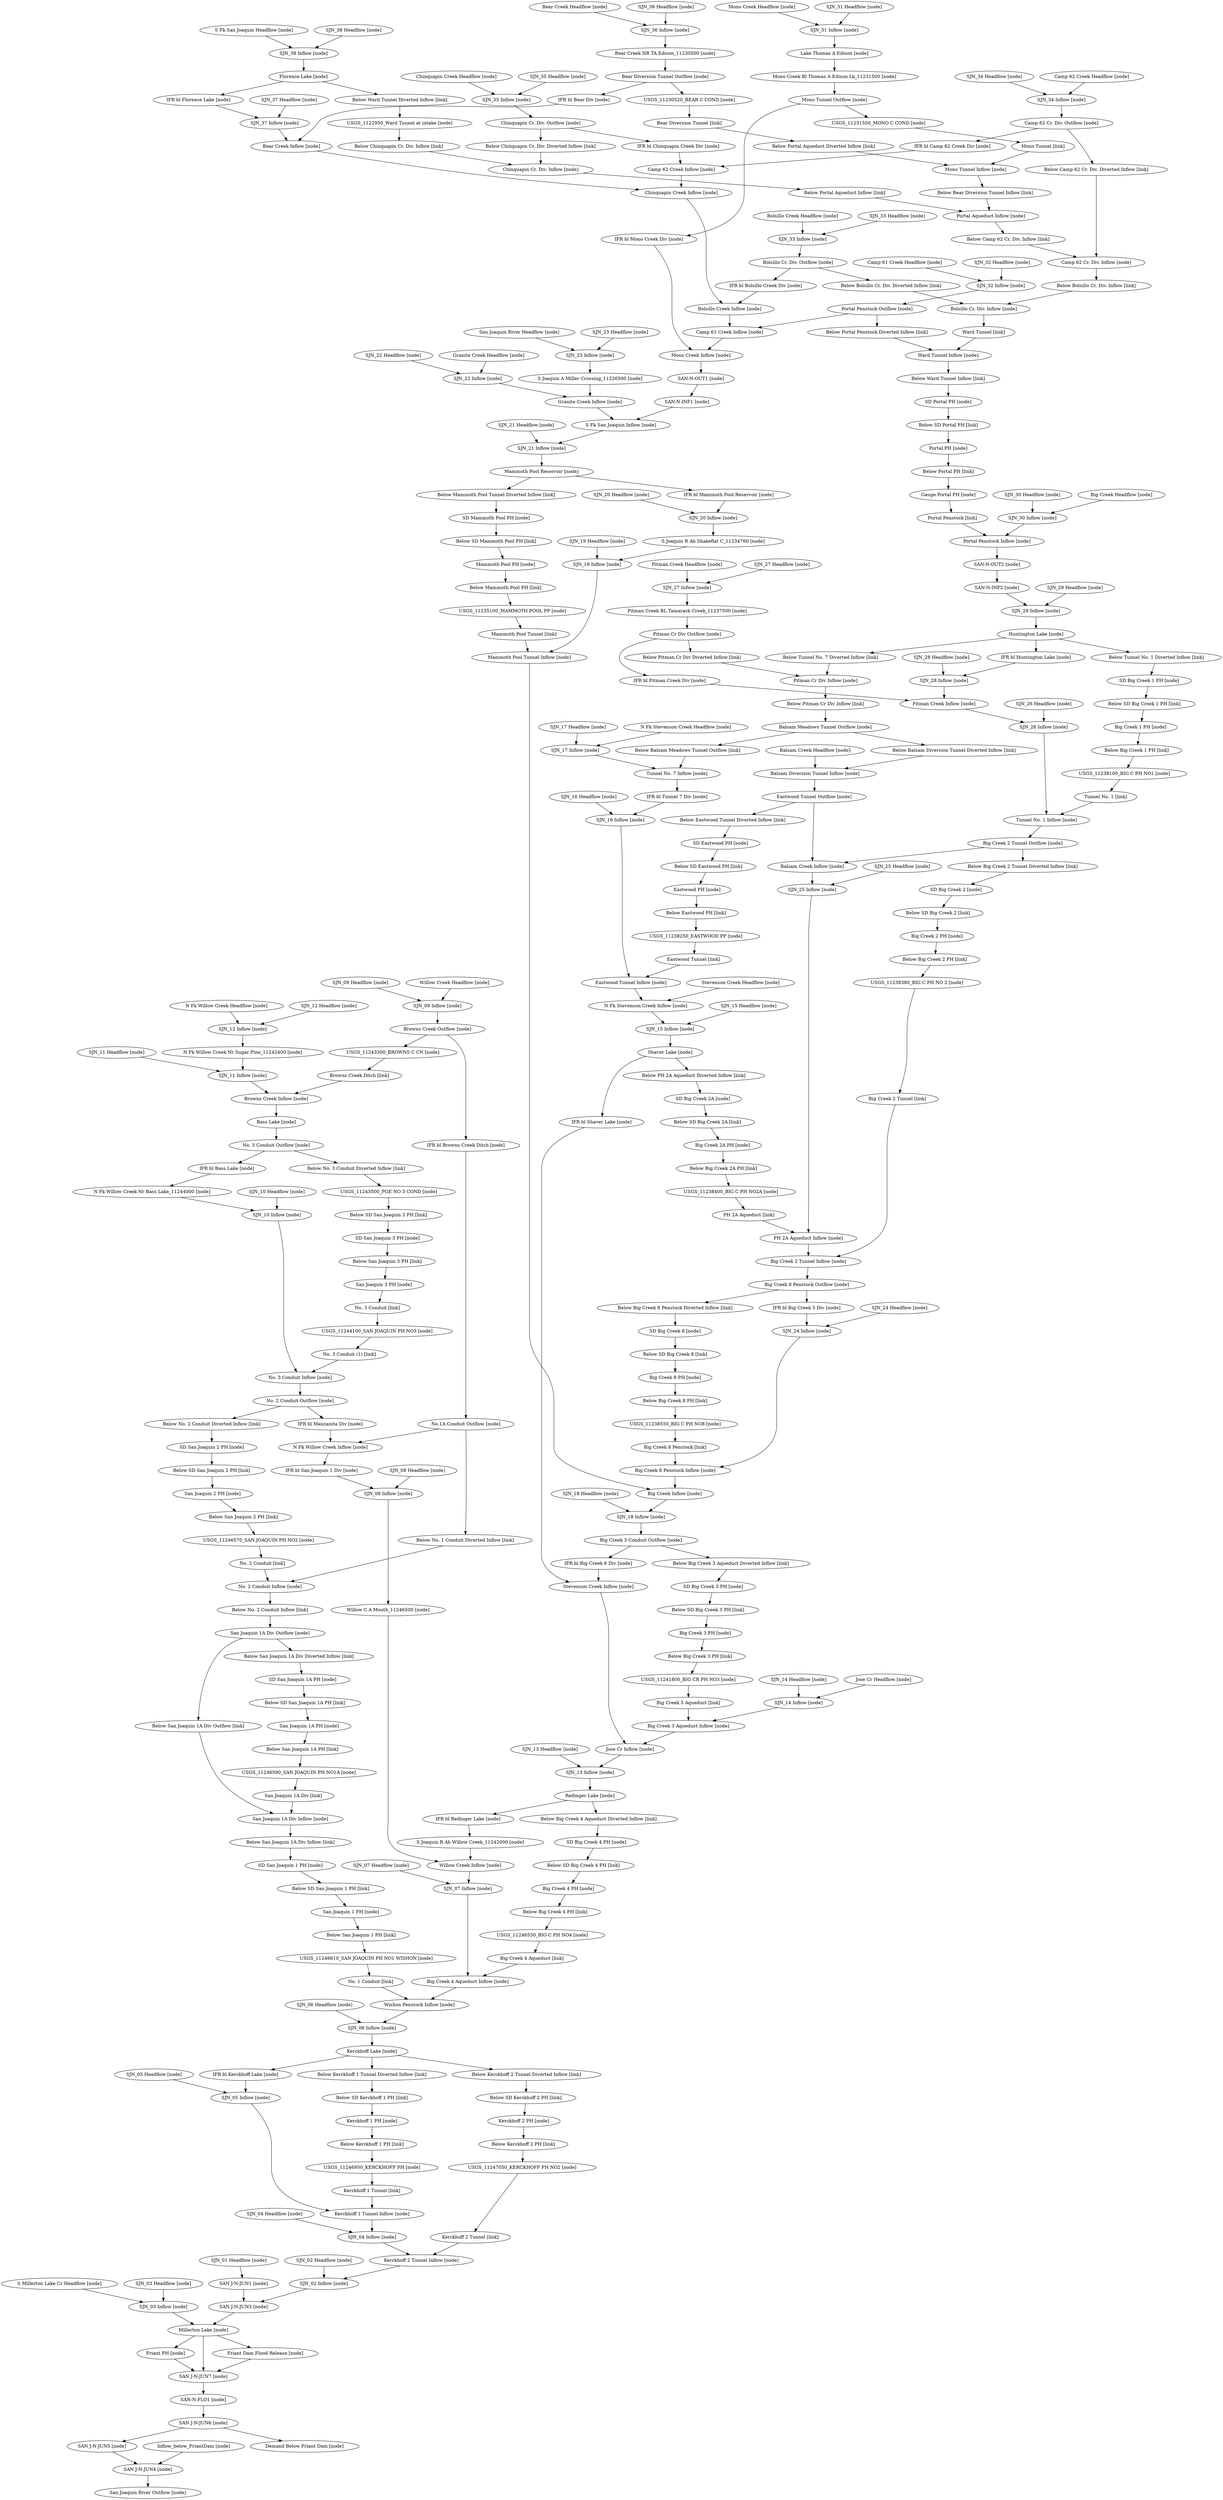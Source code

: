 digraph san_joaquin {
	"Bear Diversion Tunnel Outflow [node]" -> "USGS_11230520_BEAR C COND [node]"
	"Mono Tunnel Outflow [node]" -> "USGS_11231550_MONO C COND [node]"
	"Browns Creek Outflow [node]" -> "USGS_11243300_BROWNS C CN [node]"
	"IFR bl Bear Div [node]" -> "Bear Creek Inflow [node]"
	"USGS_11230520_BEAR C COND [node]" -> "Bear Diversion Tunnel [link]"
	"Balsam Creek Headflow [node]" -> "Balsam Diversion Tunnel Inflow [node]"
	"Balsam Creek Inflow [node]" -> "SJN_25 Inflow [node]"
	"Balsam Meadows Tunnel Outflow [node]" -> "Below Balsam Diversion Tunnel Diverted Inflow [link]"
	"Below Balsam Diversion Tunnel Diverted Inflow [link]" -> "Balsam Diversion Tunnel Inflow [node]"
	"Balsam Diversion Tunnel Inflow [node]" -> "Eastwood Tunnel Outflow [node]"
	"Balsam Meadows Tunnel Outflow [node]" -> "Below Balsam Meadows Tunnel Outflow [link]"
	"Below Balsam Meadows Tunnel Outflow [link]" -> "Tunnel No. 7 Inflow [node]"
	"Browns Creek Inflow [node]" -> "Bass Lake [node]"
	"Bear Creek Headflow [node]" -> "SJN_36 Inflow [node]"
	"Bear Creek Inflow [node]" -> "Chinquapin Creek Inflow [node]"
	"Mono Tunnel Inflow [node]" -> "Below Bear Diversion Tunnel Inflow [link]"
	"Below Bear Diversion Tunnel Inflow [link]" -> "Portal Aqueduct Inflow [node]"
	"Bear Creek NR TA Edison_11230500 [node]" -> "Bear Diversion Tunnel Outflow [node]"
	"Big Creek 1 PH [node]" -> "Below Big Creek 1 PH [link]"
	"Below Big Creek 1 PH [link]" -> "USGS_11238100_BIG C PH NO1 [node]"
	"Big Creek 2 PH [node]" -> "Below Big Creek 2 PH [link]"
	"Below Big Creek 2 PH [link]" -> "USGS_11238380_BIG C PH NO 2 [node]"
	"Big Creek 2 Tunnel Outflow [node]" -> "Below Big Creek 2 Tunnel Diverted Inflow [link]"
	"Below Big Creek 2 Tunnel Diverted Inflow [link]" -> "SD Big Creek 2 [node]"
	"Big Creek 2 Tunnel Inflow [node]" -> "Big Creek 8 Penstock Outflow [node]"
	"Big Creek 2 Tunnel Outflow [node]" -> "Balsam Creek Inflow [node]"
	"Big Creek 2A PH [node]" -> "Below Big Creek 2A PH [link]"
	"Below Big Creek 2A PH [link]" -> "USGS_11238400_BIG C PH NO2A [node]"
	"Big Creek 3 Conduit Outflow [node]" -> "Below Big Creek 3 Aqueduct Diverted Inflow [link]"
	"Below Big Creek 3 Aqueduct Diverted Inflow [link]" -> "SD Big Creek 3 PH [node]"
	"Big Creek 3 Aqueduct Inflow [node]" -> "Jose Cr Inflow [node]"
	"Big Creek Inflow [node]" -> "SJN_18 Inflow [node]"
	"Big Creek 3 PH [node]" -> "Below Big Creek 3 PH [link]"
	"Below Big Creek 3 PH [link]" -> "USGS_11241800_BIG CR PH NO3 [node]"
	"Redinger Lake [node]" -> "Below Big Creek 4 Aqueduct Diverted Inflow [link]"
	"Below Big Creek 4 Aqueduct Diverted Inflow [link]" -> "SD Big Creek 4 PH [node]"
	"S Joaquin R Ab Willow Creek_11242000 [node]" -> "Willow Creek Inflow [node]"
	"Big Creek 4 PH [node]" -> "Below Big Creek 4 PH [link]"
	"Below Big Creek 4 PH [link]" -> "USGS_11246530_BIG C PH NO4 [node]"
	"Big Creek 8 Penstock Outflow [node]" -> "Below Big Creek 8 Penstock Diverted Inflow [link]"
	"Below Big Creek 8 Penstock Diverted Inflow [link]" -> "SD Big Creek 8 [node]"
	"Big Creek 8 Penstock Inflow [node]" -> "Big Creek Inflow [node]"
	"Big Creek 8 Penstock Outflow [node]" -> "IFR bl Big Creek 5 Div [node]"
	"Big Creek 8 PH [node]" -> "Below Big Creek 8 PH [link]"
	"Below Big Creek 8 PH [link]" -> "USGS_11238550_BIG C PH NO8 [node]"
	"Big Creek Headflow [node]" -> "SJN_30 Inflow [node]"
	"SJN_19 Inflow [node]" -> "Mammoth Pool Tunnel Inflow [node]"
	"Bolsillo Cr. Div. Outflow [node]" -> "Below Bolsillo Cr. Div. Diverted Inflow [link]"
	"Below Bolsillo Cr. Div. Diverted Inflow [link]" -> "Bolsillo Cr. Div. Inflow [node]"
	"Camp 62 Cr. Div. Inflow [node]" -> "Below Bolsillo Cr. Div. Inflow [link]"
	"Below Bolsillo Cr. Div. Inflow [link]" -> "Bolsillo Cr. Div. Inflow [node]"
	"Bolsillo Cr. Div. Outflow [node]" -> "IFR bl Bolsillo Creek Div [node]"
	"Bolsillo Creek Headflow [node]" -> "SJN_33 Inflow [node]"
	"Bolsillo Creek Inflow [node]" -> "Camp 61 Creek Inflow [node]"
	"SJN_11 Inflow [node]" -> "Browns Creek Inflow [node]"
	"Browns Creek Outflow [node]" -> "IFR bl Browns Creek Ditch [node]"
	"Camp 61 Creek Headflow [node]" -> "SJN_32 Inflow [node]"
	"Camp 61 Creek Inflow [node]" -> "Mono Creek Inflow [node]"
	"Camp 62 Cr. Div. Outflow [node]" -> "Below Camp 62 Cr. Div. Diverted Inflow [link]"
	"Below Camp 62 Cr. Div. Diverted Inflow [link]" -> "Camp 62 Cr. Div. Inflow [node]"
	"Portal Aqueduct Inflow [node]" -> "Below Camp 62 Cr. Div. Inflow [link]"
	"Below Camp 62 Cr. Div. Inflow [link]" -> "Camp 62 Cr. Div. Inflow [node]"
	"Camp 62 Cr. Div. Outflow [node]" -> "IFR bl Camp 62 Creek Div [node]"
	"Camp 62 Creek Headflow [node]" -> "SJN_34 Inflow [node]"
	"Camp 62 Creek Inflow [node]" -> "Chinquapin Creek Inflow [node]"
	"Chinquapin Cr. Div. Outflow [node]" -> "Below Chinquapin Cr. Div. Diverted Inflow [link]"
	"Below Chinquapin Cr. Div. Diverted Inflow [link]" -> "Chinquapin Cr. Div. Inflow [node]"
	"USGS_1122950_Ward Tunnel at intake [node]" -> "Below Chinquapin Cr. Div. Inflow [link]"
	"Below Chinquapin Cr. Div. Inflow [link]" -> "Chinquapin Cr. Div. Inflow [node]"
	"Chinquapin Cr. Div. Outflow [node]" -> "IFR bl Chinquapin Creek Div [node]"
	"Chinquapin Creek Headflow [node]" -> "SJN_35 Inflow [node]"
	"Chinquapin Creek Inflow [node]" -> "Bolsillo Creek Inflow [node]"
	"Eastwood PH [node]" -> "Below Eastwood PH [link]"
	"Below Eastwood PH [link]" -> "USGS_11238250_EASTWOOD PP [node]"
	"Eastwood Tunnel Outflow [node]" -> "Below Eastwood Tunnel Diverted Inflow [link]"
	"Below Eastwood Tunnel Diverted Inflow [link]" -> "SD Eastwood PH [node]"
	"Eastwood Tunnel Inflow [node]" -> "N Fk Stevenson Creek Inflow [node]"
	"Eastwood Tunnel Outflow [node]" -> "Balsam Creek Inflow [node]"
	"Florence Lake [node]" -> "IFR bl Florence Lake [node]"
	"Granite Creek Headflow [node]" -> "SJN_22 Inflow [node]"
	"S Joaquin A Miller Crossing_11226500 [node]" -> "Granite Creek Inflow [node]"
	"Huntington Lake [node]" -> "IFR bl Huntington Lake [node]"
	"No. 3 Conduit Outflow [node]" -> "IFR bl Bass Lake [node]"
	"Bear Diversion Tunnel Outflow [node]" -> "IFR bl Bear Div [node]"
	"IFR bl Big Creek 5 Div [node]" -> "SJN_24 Inflow [node]"
	"SJN_18 Inflow [node]" -> "Big Creek 3 Conduit Outflow [node]"
	"IFR bl Bolsillo Creek Div [node]" -> "Bolsillo Creek Inflow [node]"
	"IFR bl Browns Creek Ditch [node]" -> "No.1A Conduit Outflow [node]"
	"IFR bl Camp 62 Creek Div [node]" -> "Camp 62 Creek Inflow [node]"
	"IFR bl Chinquapin Creek Div [node]" -> "Camp 62 Creek Inflow [node]"
	"IFR bl Florence Lake [node]" -> "SJN_37 Inflow [node]"
	"IFR bl Huntington Lake [node]" -> "SJN_28 Inflow [node]"
	"Wishon Penstock Inflow [node]" -> "SJN_06 Inflow [node]"
	"Mammoth Pool Reservoir [node]" -> "IFR bl Mammoth Pool Reservoir [node]"
	"No. 3 Conduit Inflow [node]" -> "No. 2 Conduit Outflow [node]"
	"Mono Tunnel Outflow [node]" -> "IFR bl Mono Creek Div [node]"
	"Pitman Cr Div Outflow [node]" -> "IFR bl Pitman Creek Div [node]"
	"SJN_13 Inflow [node]" -> "Redinger Lake [node]"
	"IFR bl San Joaquin 1 Div [node]" -> "SJN_08 Inflow [node]"
	"IFR bl Shaver Lake [node]" -> "Stevenson Creek Inflow [node]"
	"IFR bl Tunnel 7 Div [node]" -> "SJN_16 Inflow [node]"
	"Jose Cr Headflow [node]" -> "SJN_14 Inflow [node]"
	"IFR bl Big Creek 6 Div [node]" -> "Stevenson Creek Inflow [node]"
	"Kerckhoff 1 PH [node]" -> "Below Kerckhoff 1 PH [link]"
	"Below Kerckhoff 1 PH [link]" -> "USGS_11246950_KERCKHOFF PH [node]"
	"Kerckhoff Lake [node]" -> "Below Kerckhoff 1 Tunnel Diverted Inflow [link]"
	"Kerckhoff Lake [node]" -> "IFR bl Kerckhoff Lake [node]"
	"Kerckhoff 2 PH [node]" -> "Below Kerckhoff 2 PH [link]"
	"Below Kerckhoff 2 PH [link]" -> "USGS_11247050_KERCKHOFF PH NO2 [node]"
	"Kerckhoff Lake [node]" -> "Below Kerckhoff 2 Tunnel Diverted Inflow [link]"
	"SJN_05 Inflow [node]" -> "Kerckhoff 1 Tunnel Inflow [node]"
	"Big Creek 4 Aqueduct Inflow [node]" -> "Wishon Penstock Inflow [node]"
	"Lake Thomas A Edison [node]" -> "Mono Creek Bl Thomas A Edison Lk_11231500 [node]"
	"Mammoth Pool PH [node]" -> "Below Mammoth Pool PH [link]"
	"Below Mammoth Pool PH [link]" -> "USGS_11235100_MAMMOTH POOL PP [node]"
	"SJN_21 Inflow [node]" -> "Mammoth Pool Reservoir [node]"
	"Mammoth Pool Reservoir [node]" -> "Below Mammoth Pool Tunnel Diverted Inflow [link]"
	"Below Mammoth Pool Tunnel Diverted Inflow [link]" -> "SD Mammoth Pool PH [node]"
	"S Joaquin R Ab Shakeflat C_11234760 [node]" -> "SJN_19 Inflow [node]"
	"Mono Creek Headflow [node]" -> "SJN_31 Inflow [node]"
	"Mono Creek Inflow [node]" -> "SAN-N-OUT1 [node]"
	"SAN-N-INF1 [node]" -> "S Fk San Joaquin Inflow [node]"
	"Mono Creek Bl Thomas A Edison Lk_11231500 [node]" -> "Mono Tunnel Outflow [node]"
	"N Fk Stevenson Creek Headflow [node]" -> "SJN_17 Inflow [node]"
	"N Fk Stevenson Creek Inflow [node]" -> "SJN_15 Inflow [node]"
	"N Fk Willow Creek Headflow [node]" -> "SJN_12 Inflow [node]"
	"N Fk Willow Creek Inflow [node]" -> "IFR bl San Joaquin 1 Div [node]"
	"No.1A Conduit Outflow [node]" -> "Below No. 1 Conduit Diverted Inflow [link]"
	"Below No. 1 Conduit Diverted Inflow [link]" -> "No. 2 Conduit Inflow [node]"
	"No. 2 Conduit Outflow [node]" -> "Below No. 2 Conduit Diverted Inflow [link]"
	"Below No. 2 Conduit Diverted Inflow [link]" -> "SD San Joaquin 2 PH [node]"
	"No. 2 Conduit Inflow [node]" -> "Below No. 2 Conduit Inflow [link]"
	"Below No. 2 Conduit Inflow [link]" -> "San Joaquin 1A Div Outflow [node]"
	"SJN_10 Inflow [node]" -> "No. 3 Conduit Inflow [node]"
	"No. 3 Conduit Outflow [node]" -> "Below No. 3 Conduit Diverted Inflow [link]"
	"Below No. 3 Conduit Diverted Inflow [link]" -> "USGS_11243500_PGE NO 3 COND [node]"
	"N Fk Willow Creek Nr Bass Lake_11244000 [node]" -> "SJN_10 Inflow [node]"
	"Bass Lake [node]" -> "No. 3 Conduit Outflow [node]"
	"No.1A Conduit Outflow [node]" -> "N Fk Willow Creek Inflow [node]"
	"Shaver Lake [node]" -> "Below PH 2A Aqueduct Diverted Inflow [link]"
	"Below PH 2A Aqueduct Diverted Inflow [link]" -> "SD Big Creek 2A [node]"
	"PH 2A Aqueduct Inflow [node]" -> "Big Creek 2 Tunnel Inflow [node]"
	"Pitman Cr Div Outflow [node]" -> "Below Pitman Cr Div Diverted Inflow [link]"
	"Below Pitman Cr Div Diverted Inflow [link]" -> "Pitman Cr Div Inflow [node]"
	"Pitman Cr Div Inflow [node]" -> "Below Pitman Cr Div Inflow [link]"
	"Below Pitman Cr Div Inflow [link]" -> "Balsam Meadows Tunnel Outflow [node]"
	"Pitman Creek BL Tamarack Creek_11237500 [node]" -> "Pitman Cr Div Outflow [node]"
	"Pitman Creek Headflow [node]" -> "SJN_27 Inflow [node]"
	"Pitman Creek Inflow [node]" -> "SJN_26 Inflow [node]"
	"Bear Diversion Tunnel [link]" -> "Below Portal Aqueduct Diverted Inflow [link]"
	"Below Portal Aqueduct Diverted Inflow [link]" -> "Mono Tunnel Inflow [node]"
	"Chinquapin Cr. Div. Inflow [node]" -> "Below Portal Aqueduct Inflow [link]"
	"Below Portal Aqueduct Inflow [link]" -> "Portal Aqueduct Inflow [node]"
	"Portal Penstock Outflow [node]" -> "Below Portal Penstock Diverted Inflow [link]"
	"Below Portal Penstock Diverted Inflow [link]" -> "Ward Tunnel Inflow [node]"
	"Portal Penstock Inflow [node]" -> "SAN-N-OUT2 [node]"
	"SAN-N-INF2 [node]" -> "SJN_29 Inflow [node]"
	"Portal Penstock Outflow [node]" -> "Camp 61 Creek Inflow [node]"
	"Portal PH [node]" -> "Below Portal PH [link]"
	"Below Portal PH [link]" -> "Gauge Portal PH [node]"
	"Jose Cr Inflow [node]" -> "SJN_13 Inflow [node]"
	"S Fk San Joaquin Headflow [node]" -> "SJN_38 Inflow [node]"
	"Granite Creek Inflow [node]" -> "S Fk San Joaquin Inflow [node]"
	"S Millerton Lake Cr Headflow [node]" -> "SJN_03 Inflow [node]"
	"SJN_04 Inflow [node]" -> "Kerckhoff 2 Tunnel Inflow [node]"
	"San Joaquin 1 PH [node]" -> "Below San Joaquin 1 PH [link]"
	"Below San Joaquin 1 PH [link]" -> "USGS_11246610_SAN JOAQUIN PH NO1 WISHON [node]"
	"San Joaquin 1A Div Outflow [node]" -> "Below San Joaquin 1A Div Diverted Inflow [link]"
	"Below San Joaquin 1A Div Diverted Inflow [link]" -> "SD San Joaquin 1A PH [node]"
	"San Joaquin 1A Div Inflow [node]" -> "Below San Joaquin 1A Div Inflow [link]"
	"Below San Joaquin 1A Div Inflow [link]" -> "SD San Joaquin 1 PH [node]"
	"San Joaquin 1A Div Outflow [node]" -> "Below San Joaquin 1A Div Outflow [link]"
	"Below San Joaquin 1A Div Outflow [link]" -> "San Joaquin 1A Div Inflow [node]"
	"San Joaquin 1A PH [node]" -> "Below San Joaquin 1A PH [link]"
	"Below San Joaquin 1A PH [link]" -> "USGS_11246590_SAN JOAQUIN PH NO1A [node]"
	"San Joaquin 2 PH [node]" -> "Below San Joaquin 2 PH [link]"
	"Below San Joaquin 2 PH [link]" -> "USGS_11246570_SAN JOAQUIN PH NO2 [node]"
	"SD San Joaquin 3 PH [node]" -> "Below San Joaquin 3 PH [link]"
	"Below San Joaquin 3 PH [link]" -> "San Joaquin 3 PH [node]"
	"San Joaquin River Headflow [node]" -> "SJN_23 Inflow [node]"
	"SD Big Creek 1 PH [node]" -> "Below SD Big Creek 1 PH [link]"
	"Below SD Big Creek 1 PH [link]" -> "Big Creek 1 PH [node]"
	"SD Big Creek 2 [node]" -> "Below SD Big Creek 2 [link]"
	"Below SD Big Creek 2 [link]" -> "Big Creek 2 PH [node]"
	"SD Big Creek 2A [node]" -> "Below SD Big Creek 2A [link]"
	"Below SD Big Creek 2A [link]" -> "Big Creek 2A PH [node]"
	"SD Big Creek 3 PH [node]" -> "Below SD Big Creek 3 PH [link]"
	"Below SD Big Creek 3 PH [link]" -> "Big Creek 3 PH [node]"
	"SD Big Creek 4 PH [node]" -> "Below SD Big Creek 4 PH [link]"
	"Below SD Big Creek 4 PH [link]" -> "Big Creek 4 PH [node]"
	"SD Big Creek 8 [node]" -> "Below SD Big Creek 8 [link]"
	"Below SD Big Creek 8 [link]" -> "Big Creek 8 PH [node]"
	"SD Eastwood PH [node]" -> "Below SD Eastwood PH [link]"
	"Below SD Eastwood PH [link]" -> "Eastwood PH [node]"
	"Below Kerckhoff 1 Tunnel Diverted Inflow [link]" -> "Below SD Kerckhoff 1 PH [link]"
	"Below SD Kerckhoff 1 PH [link]" -> "Kerckhoff 1 PH [node]"
	"Below Kerckhoff 2 Tunnel Diverted Inflow [link]" -> "Below SD Kerckhoff 2 PH [link]"
	"Below SD Kerckhoff 2 PH [link]" -> "Kerckhoff 2 PH [node]"
	"SD Mammoth Pool PH [node]" -> "Below SD Mammoth Pool PH [link]"
	"Below SD Mammoth Pool PH [link]" -> "Mammoth Pool PH [node]"
	"SD Portal PH [node]" -> "Below SD Portal PH [link]"
	"Below SD Portal PH [link]" -> "Portal PH [node]"
	"SD San Joaquin 1 PH [node]" -> "Below SD San Joaquin 1 PH [link]"
	"Below SD San Joaquin 1 PH [link]" -> "San Joaquin 1 PH [node]"
	"SD San Joaquin 1A PH [node]" -> "Below SD San Joaquin 1A PH [link]"
	"Below SD San Joaquin 1A PH [link]" -> "San Joaquin 1A PH [node]"
	"SD San Joaquin 2 PH [node]" -> "Below SD San Joaquin 2 PH [link]"
	"Below SD San Joaquin 2 PH [link]" -> "San Joaquin 2 PH [node]"
	"USGS_11243500_PGE NO 3 COND [node]" -> "Below SD San Joaquin 3 PH [link]"
	"Below SD San Joaquin 3 PH [link]" -> "SD San Joaquin 3 PH [node]"
	"Shaver Lake [node]" -> "IFR bl Shaver Lake [node]"
	"SJN_01 Headflow [node]" -> "SAN J-N-JUN1 [node]"
	"Kerckhoff 2 Tunnel Inflow [node]" -> "SJN_02 Inflow [node]"
	"SJN_02 Headflow [node]" -> "SJN_02 Inflow [node]"
	"Kerckhoff 1 Tunnel Inflow [node]" -> "SJN_04 Inflow [node]"
	"SJN_03 Headflow [node]" -> "SJN_03 Inflow [node]"
	"SJN_03 Inflow [node]" -> "Millerton Lake [node]"
	"SJN_04 Headflow [node]" -> "SJN_04 Inflow [node]"
	"IFR bl Kerckhoff Lake [node]" -> "SJN_05 Inflow [node]"
	"SJN_05 Headflow [node]" -> "SJN_05 Inflow [node]"
	"SJN_06 Inflow [node]" -> "Kerckhoff Lake [node]"
	"SJN_06 Headflow [node]" -> "SJN_06 Inflow [node]"
	"SJN_07 Inflow [node]" -> "Big Creek 4 Aqueduct Inflow [node]"
	"SJN_07 Headflow [node]" -> "SJN_07 Inflow [node]"
	"IFR bl Redinger Lake [node]" -> "S Joaquin R Ab Willow Creek_11242000 [node]"
	"SJN_08 Headflow [node]" -> "SJN_08 Inflow [node]"
	"SJN_08 Inflow [node]" -> "Willow C A Mouth_11246500 [node]"
	"SJN_09 Headflow [node]" -> "SJN_09 Inflow [node]"
	"SJN_09 Inflow [node]" -> "Browns Creek Outflow [node]"
	"SJN_10 Headflow [node]" -> "SJN_10 Inflow [node]"
	"IFR bl Bass Lake [node]" -> "N Fk Willow Creek Nr Bass Lake_11244000 [node]"
	"SJN_11 Headflow [node]" -> "SJN_11 Inflow [node]"
	"N Fk Willow Creek Nr Sugar Pine_11242400 [node]" -> "SJN_11 Inflow [node]"
	"SJN_12 Headflow [node]" -> "SJN_12 Inflow [node]"
	"SJN_12 Inflow [node]" -> "N Fk Willow Creek Nr Sugar Pine_11242400 [node]"
	"SJN_13 Headflow [node]" -> "SJN_13 Inflow [node]"
	"Stevenson Creek Inflow [node]" -> "Jose Cr Inflow [node]"
	"SJN_14 Headflow [node]" -> "SJN_14 Inflow [node]"
	"SJN_14 Inflow [node]" -> "Big Creek 3 Aqueduct Inflow [node]"
	"SJN_15 Headflow [node]" -> "SJN_15 Inflow [node]"
	"SJN_15 Inflow [node]" -> "Shaver Lake [node]"
	"SJN_16 Headflow [node]" -> "SJN_16 Inflow [node]"
	"SJN_16 Inflow [node]" -> "Eastwood Tunnel Inflow [node]"
	"SJN_17 Headflow [node]" -> "SJN_17 Inflow [node]"
	"SJN_17 Inflow [node]" -> "Tunnel No. 7 Inflow [node]"
	"SJN_18 Headflow [node]" -> "SJN_18 Inflow [node]"
	"Mammoth Pool Tunnel Inflow [node]" -> "Big Creek Inflow [node]"
	"SJN_19 Headflow [node]" -> "SJN_19 Inflow [node]"
	"SJN_20 Inflow [node]" -> "S Joaquin R Ab Shakeflat C_11234760 [node]"
	"SJN_20 Headflow [node]" -> "SJN_20 Inflow [node]"
	"IFR bl Mammoth Pool Reservoir [node]" -> "SJN_20 Inflow [node]"
	"SJN_21 Headflow [node]" -> "SJN_21 Inflow [node]"
	"S Fk San Joaquin Inflow [node]" -> "SJN_21 Inflow [node]"
	"SJN_22 Headflow [node]" -> "SJN_22 Inflow [node]"
	"SJN_22 Inflow [node]" -> "Granite Creek Inflow [node]"
	"SJN_23 Headflow [node]" -> "SJN_23 Inflow [node]"
	"SJN_23 Inflow [node]" -> "S Joaquin A Miller Crossing_11226500 [node]"
	"SJN_24 Headflow [node]" -> "SJN_24 Inflow [node]"
	"SJN_24 Inflow [node]" -> "Big Creek 8 Penstock Inflow [node]"
	"SJN_25 Headflow [node]" -> "SJN_25 Inflow [node]"
	"SJN_25 Inflow [node]" -> "PH 2A Aqueduct Inflow [node]"
	"SJN_26 Headflow [node]" -> "SJN_26 Inflow [node]"
	"SJN_26 Inflow [node]" -> "Tunnel No. 1 Inflow [node]"
	"SJN_27 Headflow [node]" -> "SJN_27 Inflow [node]"
	"SJN_27 Inflow [node]" -> "Pitman Creek BL Tamarack Creek_11237500 [node]"
	"SJN_28 Headflow [node]" -> "SJN_28 Inflow [node]"
	"SJN_28 Inflow [node]" -> "Pitman Creek Inflow [node]"
	"SJN_29 Headflow [node]" -> "SJN_29 Inflow [node]"
	"SJN_29 Inflow [node]" -> "Huntington Lake [node]"
	"SJN_30 Headflow [node]" -> "SJN_30 Inflow [node]"
	"SJN_30 Inflow [node]" -> "Portal Penstock Inflow [node]"
	"SJN_31 Headflow [node]" -> "SJN_31 Inflow [node]"
	"SJN_31 Inflow [node]" -> "Lake Thomas A Edison [node]"
	"SJN_32 Headflow [node]" -> "SJN_32 Inflow [node]"
	"SJN_32 Inflow [node]" -> "Portal Penstock Outflow [node]"
	"SJN_33 Headflow [node]" -> "SJN_33 Inflow [node]"
	"SJN_33 Inflow [node]" -> "Bolsillo Cr. Div. Outflow [node]"
	"SJN_34 Headflow [node]" -> "SJN_34 Inflow [node]"
	"SJN_34 Inflow [node]" -> "Camp 62 Cr. Div. Outflow [node]"
	"SJN_35 Headflow [node]" -> "SJN_35 Inflow [node]"
	"SJN_35 Inflow [node]" -> "Chinquapin Cr. Div. Outflow [node]"
	"SJN_36 Headflow [node]" -> "SJN_36 Inflow [node]"
	"SJN_36 Inflow [node]" -> "Bear Creek NR TA Edison_11230500 [node]"
	"SJN_37 Headflow [node]" -> "SJN_37 Inflow [node]"
	"SJN_37 Inflow [node]" -> "Bear Creek Inflow [node]"
	"SJN_38 Headflow [node]" -> "SJN_38 Inflow [node]"
	"SJN_38 Inflow [node]" -> "Florence Lake [node]"
	"Stevenson Creek Headflow [node]" -> "N Fk Stevenson Creek Inflow [node]"
	"Big Creek 3 Conduit Outflow [node]" -> "IFR bl Big Creek 6 Div [node]"
	"Huntington Lake [node]" -> "Below Tunnel No. 1 Diverted Inflow [link]"
	"Below Tunnel No. 1 Diverted Inflow [link]" -> "SD Big Creek 1 PH [node]"
	"Tunnel No. 1 Inflow [node]" -> "Big Creek 2 Tunnel Outflow [node]"
	"Huntington Lake [node]" -> "Below Tunnel No. 7 Diverted Inflow [link]"
	"Below Tunnel No. 7 Diverted Inflow [link]" -> "Pitman Cr Div Inflow [node]"
	"Tunnel No. 7 Inflow [node]" -> "IFR bl Tunnel 7 Div [node]"
	"Florence Lake [node]" -> "Below Ward Tunnel Diverted Inflow [link]"
	"Below Ward Tunnel Diverted Inflow [link]" -> "USGS_1122950_Ward Tunnel at intake [node]"
	"Ward Tunnel Inflow [node]" -> "Below Ward Tunnel Inflow [link]"
	"Below Ward Tunnel Inflow [link]" -> "SD Portal PH [node]"
	"Willow Creek Headflow [node]" -> "SJN_09 Inflow [node]"
	"Redinger Lake [node]" -> "IFR bl Redinger Lake [node]"
	"Willow Creek Inflow [node]" -> "SJN_07 Inflow [node]"
	"USGS_11238380_BIG C PH NO 2 [node]" -> "Big Creek 2 Tunnel [link]"
	"Big Creek 2 Tunnel [link]" -> "Big Creek 2 Tunnel Inflow [node]"
	"USGS_11241800_BIG CR PH NO3 [node]" -> "Big Creek 3 Aqueduct [link]"
	"Big Creek 3 Aqueduct [link]" -> "Big Creek 3 Aqueduct Inflow [node]"
	"USGS_11246530_BIG C PH NO4 [node]" -> "Big Creek 4 Aqueduct [link]"
	"Big Creek 4 Aqueduct [link]" -> "Big Creek 4 Aqueduct Inflow [node]"
	"USGS_11238550_BIG C PH NO8 [node]" -> "Big Creek 8 Penstock [link]"
	"Big Creek 8 Penstock [link]" -> "Big Creek 8 Penstock Inflow [node]"
	"USGS_11243300_BROWNS C CN [node]" -> "Browns Creek Ditch [link]"
	"Browns Creek Ditch [link]" -> "Browns Creek Inflow [node]"
	"SAN J-N-JUN6 [node]" -> "Demand Below Friant Dam [node]"
	"USGS_11238250_EASTWOOD PP [node]" -> "Eastwood Tunnel [link]"
	"Eastwood Tunnel [link]" -> "Eastwood Tunnel Inflow [node]"
	"USGS_11246950_KERCKHOFF PH [node]" -> "Kerckhoff 1 Tunnel [link]"
	"Kerckhoff 1 Tunnel [link]" -> "Kerckhoff 1 Tunnel Inflow [node]"
	"USGS_11247050_KERCKHOFF PH NO2 [node]" -> "Kerckhoff 2 Tunnel [link]"
	"Kerckhoff 2 Tunnel [link]" -> "Kerckhoff 2 Tunnel Inflow [node]"
	"USGS_11235100_MAMMOTH POOL PP [node]" -> "Mammoth Pool Tunnel [link]"
	"Mammoth Pool Tunnel [link]" -> "Mammoth Pool Tunnel Inflow [node]"
	"IFR bl Mono Creek Div [node]" -> "Mono Creek Inflow [node]"
	"USGS_11231550_MONO C COND [node]" -> "Mono Tunnel [link]"
	"Mono Tunnel [link]" -> "Mono Tunnel Inflow [node]"
	"No. 2 Conduit Outflow [node]" -> "IFR bl Manzanita Div [node]"
	"IFR bl Manzanita Div [node]" -> "N Fk Willow Creek Inflow [node]"
	"USGS_11246610_SAN JOAQUIN PH NO1 WISHON [node]" -> "No. 1 Conduit [link]"
	"No. 1 Conduit [link]" -> "Wishon Penstock Inflow [node]"
	"USGS_11246570_SAN JOAQUIN PH NO2 [node]" -> "No. 2 Conduit [link]"
	"No. 2 Conduit [link]" -> "No. 2 Conduit Inflow [node]"
	"San Joaquin 3 PH [node]" -> "No. 3 Conduit [link]"
	"No. 3 Conduit [link]" -> "USGS_11244100_SAN JOAQUIN PH NO3 [node]"
	"USGS_11244100_SAN JOAQUIN PH NO3 [node]" -> "No. 3 Conduit (1) [link]"
	"No. 3 Conduit (1) [link]" -> "No. 3 Conduit Inflow [node]"
	"USGS_11238400_BIG C PH NO2A [node]" -> "PH 2A Aqueduct [link]"
	"PH 2A Aqueduct [link]" -> "PH 2A Aqueduct Inflow [node]"
	"IFR bl Pitman Creek Div [node]" -> "Pitman Creek Inflow [node]"
	"Gauge Portal PH [node]" -> "Portal Penstock [link]"
	"Portal Penstock [link]" -> "Portal Penstock Inflow [node]"
	"Inflow_below_FriantDam [node]" -> "SAN J-N-JUN4 [node]"
	"USGS_11246590_SAN JOAQUIN PH NO1A [node]" -> "San Joaquin 1A Div [link]"
	"San Joaquin 1A Div [link]" -> "San Joaquin 1A Div Inflow [node]"
	"SAN-N-FLO1 [node]" -> "SAN J-N-JUN6 [node]"
	"SAN J-N-JUN6 [node]" -> "SAN J-N-JUN5 [node]"
	"SAN J-N-JUN5 [node]" -> "SAN J-N-JUN4 [node]"
	"SAN J-N-JUN4 [node]" -> "San Joaquin River Outflow [node]"
	"Millerton Lake [node]" -> "Friant PH [node]"
	"Friant PH [node]" -> "SAN J-N-JUN7 [node]"
	"Millerton Lake [node]" -> "Friant Dam Flood Release [node]"
	"Friant Dam Flood Release [node]" -> "SAN J-N-JUN7 [node]"
	"SAN-N-OUT2 [node]" -> "SAN-N-INF2 [node]"
	"SAN-N-OUT1 [node]" -> "SAN-N-INF1 [node]"
	"SAN J-N-JUN3 [node]" -> "Millerton Lake [node]"
	"SJN_02 Inflow [node]" -> "SAN J-N-JUN3 [node]"
	"Millerton Lake [node]" -> "SAN J-N-JUN7 [node]"
	"SAN J-N-JUN7 [node]" -> "SAN-N-FLO1 [node]"
	"SAN J-N-JUN1 [node]" -> "SAN J-N-JUN3 [node]"
	"USGS_11238100_BIG C PH NO1 [node]" -> "Tunnel No. 1 [link]"
	"Tunnel No. 1 [link]" -> "Tunnel No. 1 Inflow [node]"
	"Bolsillo Cr. Div. Inflow [node]" -> "Ward Tunnel [link]"
	"Ward Tunnel [link]" -> "Ward Tunnel Inflow [node]"
	"Willow C A Mouth_11246500 [node]" -> "Willow Creek Inflow [node]"
}
